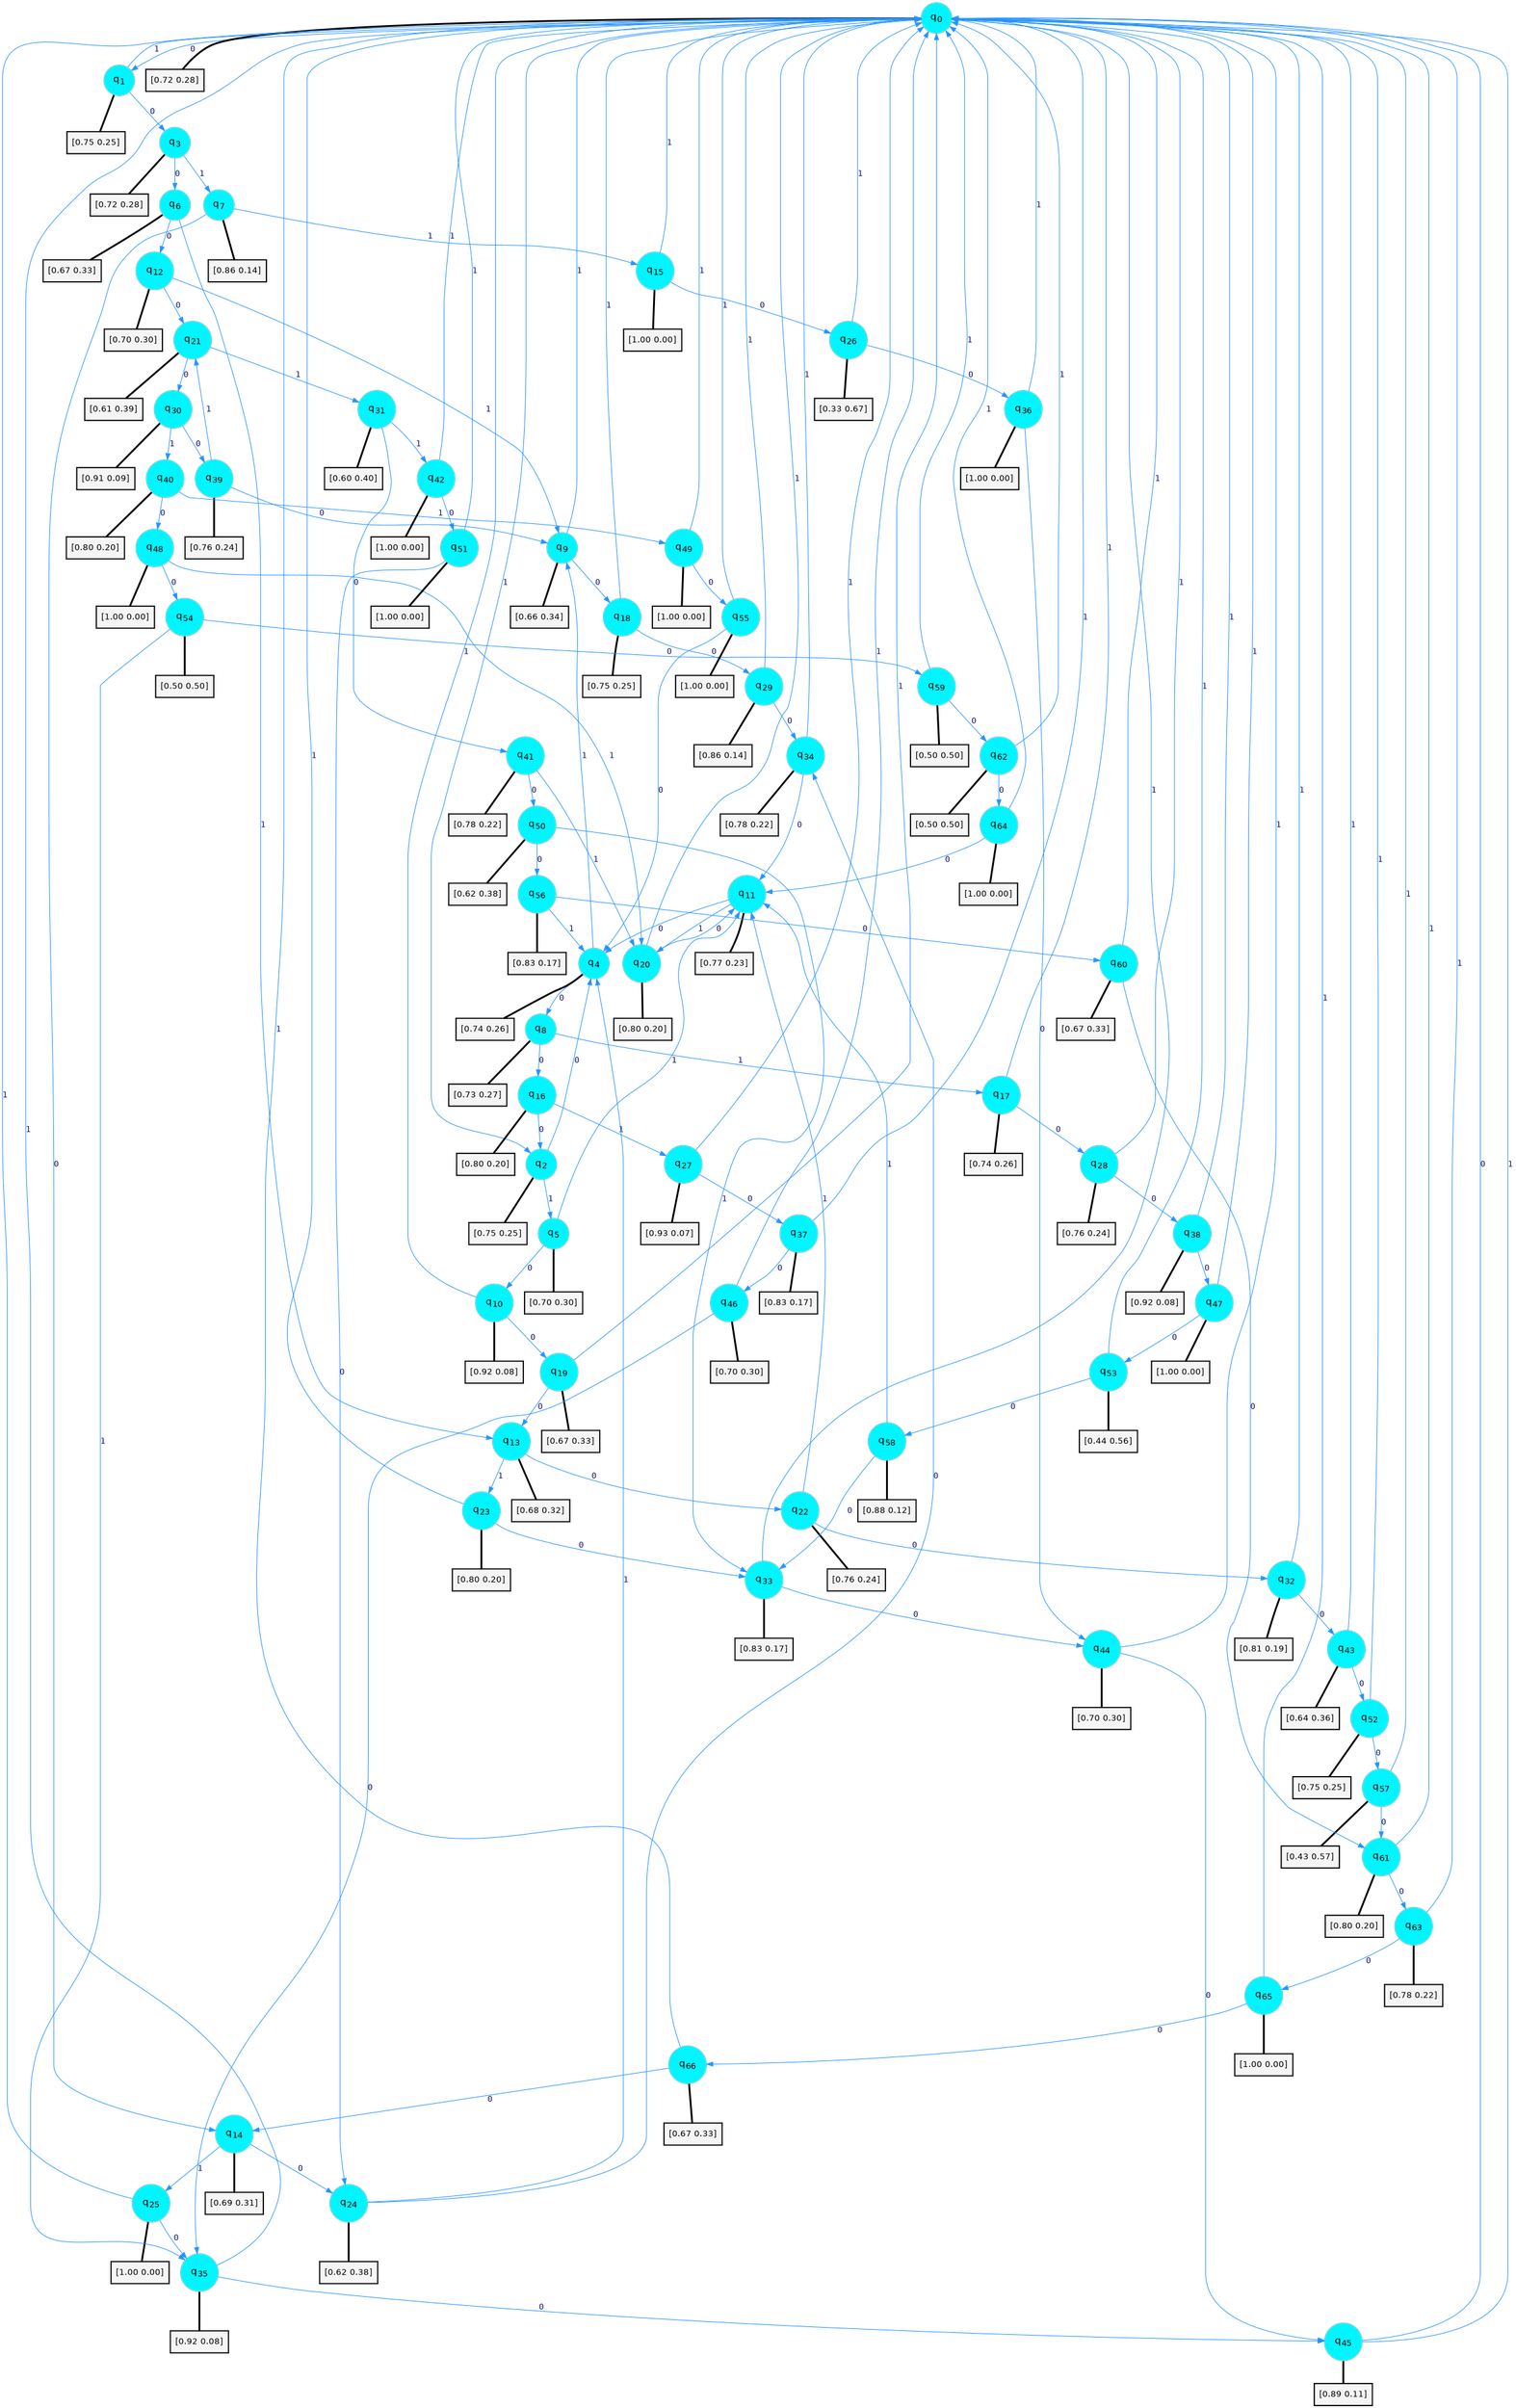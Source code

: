digraph G {
graph [
bgcolor=transparent, dpi=300, rankdir=TD, size="40,25"];
node [
color=gray, fillcolor=turquoise1, fontcolor=black, fontname=Helvetica, fontsize=16, fontweight=bold, shape=circle, style=filled];
edge [
arrowsize=1, color=dodgerblue1, fontcolor=midnightblue, fontname=courier, fontweight=bold, penwidth=1, style=solid, weight=20];
0[label=<q<SUB>0</SUB>>];
1[label=<q<SUB>1</SUB>>];
2[label=<q<SUB>2</SUB>>];
3[label=<q<SUB>3</SUB>>];
4[label=<q<SUB>4</SUB>>];
5[label=<q<SUB>5</SUB>>];
6[label=<q<SUB>6</SUB>>];
7[label=<q<SUB>7</SUB>>];
8[label=<q<SUB>8</SUB>>];
9[label=<q<SUB>9</SUB>>];
10[label=<q<SUB>10</SUB>>];
11[label=<q<SUB>11</SUB>>];
12[label=<q<SUB>12</SUB>>];
13[label=<q<SUB>13</SUB>>];
14[label=<q<SUB>14</SUB>>];
15[label=<q<SUB>15</SUB>>];
16[label=<q<SUB>16</SUB>>];
17[label=<q<SUB>17</SUB>>];
18[label=<q<SUB>18</SUB>>];
19[label=<q<SUB>19</SUB>>];
20[label=<q<SUB>20</SUB>>];
21[label=<q<SUB>21</SUB>>];
22[label=<q<SUB>22</SUB>>];
23[label=<q<SUB>23</SUB>>];
24[label=<q<SUB>24</SUB>>];
25[label=<q<SUB>25</SUB>>];
26[label=<q<SUB>26</SUB>>];
27[label=<q<SUB>27</SUB>>];
28[label=<q<SUB>28</SUB>>];
29[label=<q<SUB>29</SUB>>];
30[label=<q<SUB>30</SUB>>];
31[label=<q<SUB>31</SUB>>];
32[label=<q<SUB>32</SUB>>];
33[label=<q<SUB>33</SUB>>];
34[label=<q<SUB>34</SUB>>];
35[label=<q<SUB>35</SUB>>];
36[label=<q<SUB>36</SUB>>];
37[label=<q<SUB>37</SUB>>];
38[label=<q<SUB>38</SUB>>];
39[label=<q<SUB>39</SUB>>];
40[label=<q<SUB>40</SUB>>];
41[label=<q<SUB>41</SUB>>];
42[label=<q<SUB>42</SUB>>];
43[label=<q<SUB>43</SUB>>];
44[label=<q<SUB>44</SUB>>];
45[label=<q<SUB>45</SUB>>];
46[label=<q<SUB>46</SUB>>];
47[label=<q<SUB>47</SUB>>];
48[label=<q<SUB>48</SUB>>];
49[label=<q<SUB>49</SUB>>];
50[label=<q<SUB>50</SUB>>];
51[label=<q<SUB>51</SUB>>];
52[label=<q<SUB>52</SUB>>];
53[label=<q<SUB>53</SUB>>];
54[label=<q<SUB>54</SUB>>];
55[label=<q<SUB>55</SUB>>];
56[label=<q<SUB>56</SUB>>];
57[label=<q<SUB>57</SUB>>];
58[label=<q<SUB>58</SUB>>];
59[label=<q<SUB>59</SUB>>];
60[label=<q<SUB>60</SUB>>];
61[label=<q<SUB>61</SUB>>];
62[label=<q<SUB>62</SUB>>];
63[label=<q<SUB>63</SUB>>];
64[label=<q<SUB>64</SUB>>];
65[label=<q<SUB>65</SUB>>];
66[label=<q<SUB>66</SUB>>];
67[label="[0.72 0.28]", shape=box,fontcolor=black, fontname=Helvetica, fontsize=14, penwidth=2, fillcolor=whitesmoke,color=black];
68[label="[0.75 0.25]", shape=box,fontcolor=black, fontname=Helvetica, fontsize=14, penwidth=2, fillcolor=whitesmoke,color=black];
69[label="[0.75 0.25]", shape=box,fontcolor=black, fontname=Helvetica, fontsize=14, penwidth=2, fillcolor=whitesmoke,color=black];
70[label="[0.72 0.28]", shape=box,fontcolor=black, fontname=Helvetica, fontsize=14, penwidth=2, fillcolor=whitesmoke,color=black];
71[label="[0.74 0.26]", shape=box,fontcolor=black, fontname=Helvetica, fontsize=14, penwidth=2, fillcolor=whitesmoke,color=black];
72[label="[0.70 0.30]", shape=box,fontcolor=black, fontname=Helvetica, fontsize=14, penwidth=2, fillcolor=whitesmoke,color=black];
73[label="[0.67 0.33]", shape=box,fontcolor=black, fontname=Helvetica, fontsize=14, penwidth=2, fillcolor=whitesmoke,color=black];
74[label="[0.86 0.14]", shape=box,fontcolor=black, fontname=Helvetica, fontsize=14, penwidth=2, fillcolor=whitesmoke,color=black];
75[label="[0.73 0.27]", shape=box,fontcolor=black, fontname=Helvetica, fontsize=14, penwidth=2, fillcolor=whitesmoke,color=black];
76[label="[0.66 0.34]", shape=box,fontcolor=black, fontname=Helvetica, fontsize=14, penwidth=2, fillcolor=whitesmoke,color=black];
77[label="[0.92 0.08]", shape=box,fontcolor=black, fontname=Helvetica, fontsize=14, penwidth=2, fillcolor=whitesmoke,color=black];
78[label="[0.77 0.23]", shape=box,fontcolor=black, fontname=Helvetica, fontsize=14, penwidth=2, fillcolor=whitesmoke,color=black];
79[label="[0.70 0.30]", shape=box,fontcolor=black, fontname=Helvetica, fontsize=14, penwidth=2, fillcolor=whitesmoke,color=black];
80[label="[0.68 0.32]", shape=box,fontcolor=black, fontname=Helvetica, fontsize=14, penwidth=2, fillcolor=whitesmoke,color=black];
81[label="[0.69 0.31]", shape=box,fontcolor=black, fontname=Helvetica, fontsize=14, penwidth=2, fillcolor=whitesmoke,color=black];
82[label="[1.00 0.00]", shape=box,fontcolor=black, fontname=Helvetica, fontsize=14, penwidth=2, fillcolor=whitesmoke,color=black];
83[label="[0.80 0.20]", shape=box,fontcolor=black, fontname=Helvetica, fontsize=14, penwidth=2, fillcolor=whitesmoke,color=black];
84[label="[0.74 0.26]", shape=box,fontcolor=black, fontname=Helvetica, fontsize=14, penwidth=2, fillcolor=whitesmoke,color=black];
85[label="[0.75 0.25]", shape=box,fontcolor=black, fontname=Helvetica, fontsize=14, penwidth=2, fillcolor=whitesmoke,color=black];
86[label="[0.67 0.33]", shape=box,fontcolor=black, fontname=Helvetica, fontsize=14, penwidth=2, fillcolor=whitesmoke,color=black];
87[label="[0.80 0.20]", shape=box,fontcolor=black, fontname=Helvetica, fontsize=14, penwidth=2, fillcolor=whitesmoke,color=black];
88[label="[0.61 0.39]", shape=box,fontcolor=black, fontname=Helvetica, fontsize=14, penwidth=2, fillcolor=whitesmoke,color=black];
89[label="[0.76 0.24]", shape=box,fontcolor=black, fontname=Helvetica, fontsize=14, penwidth=2, fillcolor=whitesmoke,color=black];
90[label="[0.80 0.20]", shape=box,fontcolor=black, fontname=Helvetica, fontsize=14, penwidth=2, fillcolor=whitesmoke,color=black];
91[label="[0.62 0.38]", shape=box,fontcolor=black, fontname=Helvetica, fontsize=14, penwidth=2, fillcolor=whitesmoke,color=black];
92[label="[1.00 0.00]", shape=box,fontcolor=black, fontname=Helvetica, fontsize=14, penwidth=2, fillcolor=whitesmoke,color=black];
93[label="[0.33 0.67]", shape=box,fontcolor=black, fontname=Helvetica, fontsize=14, penwidth=2, fillcolor=whitesmoke,color=black];
94[label="[0.93 0.07]", shape=box,fontcolor=black, fontname=Helvetica, fontsize=14, penwidth=2, fillcolor=whitesmoke,color=black];
95[label="[0.76 0.24]", shape=box,fontcolor=black, fontname=Helvetica, fontsize=14, penwidth=2, fillcolor=whitesmoke,color=black];
96[label="[0.86 0.14]", shape=box,fontcolor=black, fontname=Helvetica, fontsize=14, penwidth=2, fillcolor=whitesmoke,color=black];
97[label="[0.91 0.09]", shape=box,fontcolor=black, fontname=Helvetica, fontsize=14, penwidth=2, fillcolor=whitesmoke,color=black];
98[label="[0.60 0.40]", shape=box,fontcolor=black, fontname=Helvetica, fontsize=14, penwidth=2, fillcolor=whitesmoke,color=black];
99[label="[0.81 0.19]", shape=box,fontcolor=black, fontname=Helvetica, fontsize=14, penwidth=2, fillcolor=whitesmoke,color=black];
100[label="[0.83 0.17]", shape=box,fontcolor=black, fontname=Helvetica, fontsize=14, penwidth=2, fillcolor=whitesmoke,color=black];
101[label="[0.78 0.22]", shape=box,fontcolor=black, fontname=Helvetica, fontsize=14, penwidth=2, fillcolor=whitesmoke,color=black];
102[label="[0.92 0.08]", shape=box,fontcolor=black, fontname=Helvetica, fontsize=14, penwidth=2, fillcolor=whitesmoke,color=black];
103[label="[1.00 0.00]", shape=box,fontcolor=black, fontname=Helvetica, fontsize=14, penwidth=2, fillcolor=whitesmoke,color=black];
104[label="[0.83 0.17]", shape=box,fontcolor=black, fontname=Helvetica, fontsize=14, penwidth=2, fillcolor=whitesmoke,color=black];
105[label="[0.92 0.08]", shape=box,fontcolor=black, fontname=Helvetica, fontsize=14, penwidth=2, fillcolor=whitesmoke,color=black];
106[label="[0.76 0.24]", shape=box,fontcolor=black, fontname=Helvetica, fontsize=14, penwidth=2, fillcolor=whitesmoke,color=black];
107[label="[0.80 0.20]", shape=box,fontcolor=black, fontname=Helvetica, fontsize=14, penwidth=2, fillcolor=whitesmoke,color=black];
108[label="[0.78 0.22]", shape=box,fontcolor=black, fontname=Helvetica, fontsize=14, penwidth=2, fillcolor=whitesmoke,color=black];
109[label="[1.00 0.00]", shape=box,fontcolor=black, fontname=Helvetica, fontsize=14, penwidth=2, fillcolor=whitesmoke,color=black];
110[label="[0.64 0.36]", shape=box,fontcolor=black, fontname=Helvetica, fontsize=14, penwidth=2, fillcolor=whitesmoke,color=black];
111[label="[0.70 0.30]", shape=box,fontcolor=black, fontname=Helvetica, fontsize=14, penwidth=2, fillcolor=whitesmoke,color=black];
112[label="[0.89 0.11]", shape=box,fontcolor=black, fontname=Helvetica, fontsize=14, penwidth=2, fillcolor=whitesmoke,color=black];
113[label="[0.70 0.30]", shape=box,fontcolor=black, fontname=Helvetica, fontsize=14, penwidth=2, fillcolor=whitesmoke,color=black];
114[label="[1.00 0.00]", shape=box,fontcolor=black, fontname=Helvetica, fontsize=14, penwidth=2, fillcolor=whitesmoke,color=black];
115[label="[1.00 0.00]", shape=box,fontcolor=black, fontname=Helvetica, fontsize=14, penwidth=2, fillcolor=whitesmoke,color=black];
116[label="[1.00 0.00]", shape=box,fontcolor=black, fontname=Helvetica, fontsize=14, penwidth=2, fillcolor=whitesmoke,color=black];
117[label="[0.62 0.38]", shape=box,fontcolor=black, fontname=Helvetica, fontsize=14, penwidth=2, fillcolor=whitesmoke,color=black];
118[label="[1.00 0.00]", shape=box,fontcolor=black, fontname=Helvetica, fontsize=14, penwidth=2, fillcolor=whitesmoke,color=black];
119[label="[0.75 0.25]", shape=box,fontcolor=black, fontname=Helvetica, fontsize=14, penwidth=2, fillcolor=whitesmoke,color=black];
120[label="[0.44 0.56]", shape=box,fontcolor=black, fontname=Helvetica, fontsize=14, penwidth=2, fillcolor=whitesmoke,color=black];
121[label="[0.50 0.50]", shape=box,fontcolor=black, fontname=Helvetica, fontsize=14, penwidth=2, fillcolor=whitesmoke,color=black];
122[label="[1.00 0.00]", shape=box,fontcolor=black, fontname=Helvetica, fontsize=14, penwidth=2, fillcolor=whitesmoke,color=black];
123[label="[0.83 0.17]", shape=box,fontcolor=black, fontname=Helvetica, fontsize=14, penwidth=2, fillcolor=whitesmoke,color=black];
124[label="[0.43 0.57]", shape=box,fontcolor=black, fontname=Helvetica, fontsize=14, penwidth=2, fillcolor=whitesmoke,color=black];
125[label="[0.88 0.12]", shape=box,fontcolor=black, fontname=Helvetica, fontsize=14, penwidth=2, fillcolor=whitesmoke,color=black];
126[label="[0.50 0.50]", shape=box,fontcolor=black, fontname=Helvetica, fontsize=14, penwidth=2, fillcolor=whitesmoke,color=black];
127[label="[0.67 0.33]", shape=box,fontcolor=black, fontname=Helvetica, fontsize=14, penwidth=2, fillcolor=whitesmoke,color=black];
128[label="[0.80 0.20]", shape=box,fontcolor=black, fontname=Helvetica, fontsize=14, penwidth=2, fillcolor=whitesmoke,color=black];
129[label="[0.50 0.50]", shape=box,fontcolor=black, fontname=Helvetica, fontsize=14, penwidth=2, fillcolor=whitesmoke,color=black];
130[label="[0.78 0.22]", shape=box,fontcolor=black, fontname=Helvetica, fontsize=14, penwidth=2, fillcolor=whitesmoke,color=black];
131[label="[1.00 0.00]", shape=box,fontcolor=black, fontname=Helvetica, fontsize=14, penwidth=2, fillcolor=whitesmoke,color=black];
132[label="[1.00 0.00]", shape=box,fontcolor=black, fontname=Helvetica, fontsize=14, penwidth=2, fillcolor=whitesmoke,color=black];
133[label="[0.67 0.33]", shape=box,fontcolor=black, fontname=Helvetica, fontsize=14, penwidth=2, fillcolor=whitesmoke,color=black];
0->1 [label=0];
0->2 [label=1];
0->67 [arrowhead=none, penwidth=3,color=black];
1->3 [label=0];
1->0 [label=1];
1->68 [arrowhead=none, penwidth=3,color=black];
2->4 [label=0];
2->5 [label=1];
2->69 [arrowhead=none, penwidth=3,color=black];
3->6 [label=0];
3->7 [label=1];
3->70 [arrowhead=none, penwidth=3,color=black];
4->8 [label=0];
4->9 [label=1];
4->71 [arrowhead=none, penwidth=3,color=black];
5->10 [label=0];
5->11 [label=1];
5->72 [arrowhead=none, penwidth=3,color=black];
6->12 [label=0];
6->13 [label=1];
6->73 [arrowhead=none, penwidth=3,color=black];
7->14 [label=0];
7->15 [label=1];
7->74 [arrowhead=none, penwidth=3,color=black];
8->16 [label=0];
8->17 [label=1];
8->75 [arrowhead=none, penwidth=3,color=black];
9->18 [label=0];
9->0 [label=1];
9->76 [arrowhead=none, penwidth=3,color=black];
10->19 [label=0];
10->0 [label=1];
10->77 [arrowhead=none, penwidth=3,color=black];
11->4 [label=0];
11->20 [label=1];
11->78 [arrowhead=none, penwidth=3,color=black];
12->21 [label=0];
12->9 [label=1];
12->79 [arrowhead=none, penwidth=3,color=black];
13->22 [label=0];
13->23 [label=1];
13->80 [arrowhead=none, penwidth=3,color=black];
14->24 [label=0];
14->25 [label=1];
14->81 [arrowhead=none, penwidth=3,color=black];
15->26 [label=0];
15->0 [label=1];
15->82 [arrowhead=none, penwidth=3,color=black];
16->2 [label=0];
16->27 [label=1];
16->83 [arrowhead=none, penwidth=3,color=black];
17->28 [label=0];
17->0 [label=1];
17->84 [arrowhead=none, penwidth=3,color=black];
18->29 [label=0];
18->0 [label=1];
18->85 [arrowhead=none, penwidth=3,color=black];
19->13 [label=0];
19->0 [label=1];
19->86 [arrowhead=none, penwidth=3,color=black];
20->11 [label=0];
20->0 [label=1];
20->87 [arrowhead=none, penwidth=3,color=black];
21->30 [label=0];
21->31 [label=1];
21->88 [arrowhead=none, penwidth=3,color=black];
22->32 [label=0];
22->11 [label=1];
22->89 [arrowhead=none, penwidth=3,color=black];
23->33 [label=0];
23->0 [label=1];
23->90 [arrowhead=none, penwidth=3,color=black];
24->34 [label=0];
24->4 [label=1];
24->91 [arrowhead=none, penwidth=3,color=black];
25->35 [label=0];
25->0 [label=1];
25->92 [arrowhead=none, penwidth=3,color=black];
26->36 [label=0];
26->0 [label=1];
26->93 [arrowhead=none, penwidth=3,color=black];
27->37 [label=0];
27->0 [label=1];
27->94 [arrowhead=none, penwidth=3,color=black];
28->38 [label=0];
28->0 [label=1];
28->95 [arrowhead=none, penwidth=3,color=black];
29->34 [label=0];
29->0 [label=1];
29->96 [arrowhead=none, penwidth=3,color=black];
30->39 [label=0];
30->40 [label=1];
30->97 [arrowhead=none, penwidth=3,color=black];
31->41 [label=0];
31->42 [label=1];
31->98 [arrowhead=none, penwidth=3,color=black];
32->43 [label=0];
32->0 [label=1];
32->99 [arrowhead=none, penwidth=3,color=black];
33->44 [label=0];
33->0 [label=1];
33->100 [arrowhead=none, penwidth=3,color=black];
34->11 [label=0];
34->0 [label=1];
34->101 [arrowhead=none, penwidth=3,color=black];
35->45 [label=0];
35->0 [label=1];
35->102 [arrowhead=none, penwidth=3,color=black];
36->44 [label=0];
36->0 [label=1];
36->103 [arrowhead=none, penwidth=3,color=black];
37->46 [label=0];
37->0 [label=1];
37->104 [arrowhead=none, penwidth=3,color=black];
38->47 [label=0];
38->0 [label=1];
38->105 [arrowhead=none, penwidth=3,color=black];
39->9 [label=0];
39->21 [label=1];
39->106 [arrowhead=none, penwidth=3,color=black];
40->48 [label=0];
40->49 [label=1];
40->107 [arrowhead=none, penwidth=3,color=black];
41->50 [label=0];
41->20 [label=1];
41->108 [arrowhead=none, penwidth=3,color=black];
42->51 [label=0];
42->0 [label=1];
42->109 [arrowhead=none, penwidth=3,color=black];
43->52 [label=0];
43->0 [label=1];
43->110 [arrowhead=none, penwidth=3,color=black];
44->45 [label=0];
44->0 [label=1];
44->111 [arrowhead=none, penwidth=3,color=black];
45->0 [label=0];
45->0 [label=1];
45->112 [arrowhead=none, penwidth=3,color=black];
46->35 [label=0];
46->0 [label=1];
46->113 [arrowhead=none, penwidth=3,color=black];
47->53 [label=0];
47->0 [label=1];
47->114 [arrowhead=none, penwidth=3,color=black];
48->54 [label=0];
48->20 [label=1];
48->115 [arrowhead=none, penwidth=3,color=black];
49->55 [label=0];
49->0 [label=1];
49->116 [arrowhead=none, penwidth=3,color=black];
50->56 [label=0];
50->33 [label=1];
50->117 [arrowhead=none, penwidth=3,color=black];
51->24 [label=0];
51->0 [label=1];
51->118 [arrowhead=none, penwidth=3,color=black];
52->57 [label=0];
52->0 [label=1];
52->119 [arrowhead=none, penwidth=3,color=black];
53->58 [label=0];
53->0 [label=1];
53->120 [arrowhead=none, penwidth=3,color=black];
54->59 [label=0];
54->35 [label=1];
54->121 [arrowhead=none, penwidth=3,color=black];
55->4 [label=0];
55->0 [label=1];
55->122 [arrowhead=none, penwidth=3,color=black];
56->60 [label=0];
56->4 [label=1];
56->123 [arrowhead=none, penwidth=3,color=black];
57->61 [label=0];
57->0 [label=1];
57->124 [arrowhead=none, penwidth=3,color=black];
58->33 [label=0];
58->11 [label=1];
58->125 [arrowhead=none, penwidth=3,color=black];
59->62 [label=0];
59->0 [label=1];
59->126 [arrowhead=none, penwidth=3,color=black];
60->61 [label=0];
60->0 [label=1];
60->127 [arrowhead=none, penwidth=3,color=black];
61->63 [label=0];
61->0 [label=1];
61->128 [arrowhead=none, penwidth=3,color=black];
62->64 [label=0];
62->0 [label=1];
62->129 [arrowhead=none, penwidth=3,color=black];
63->65 [label=0];
63->0 [label=1];
63->130 [arrowhead=none, penwidth=3,color=black];
64->11 [label=0];
64->0 [label=1];
64->131 [arrowhead=none, penwidth=3,color=black];
65->66 [label=0];
65->0 [label=1];
65->132 [arrowhead=none, penwidth=3,color=black];
66->14 [label=0];
66->0 [label=1];
66->133 [arrowhead=none, penwidth=3,color=black];
}

